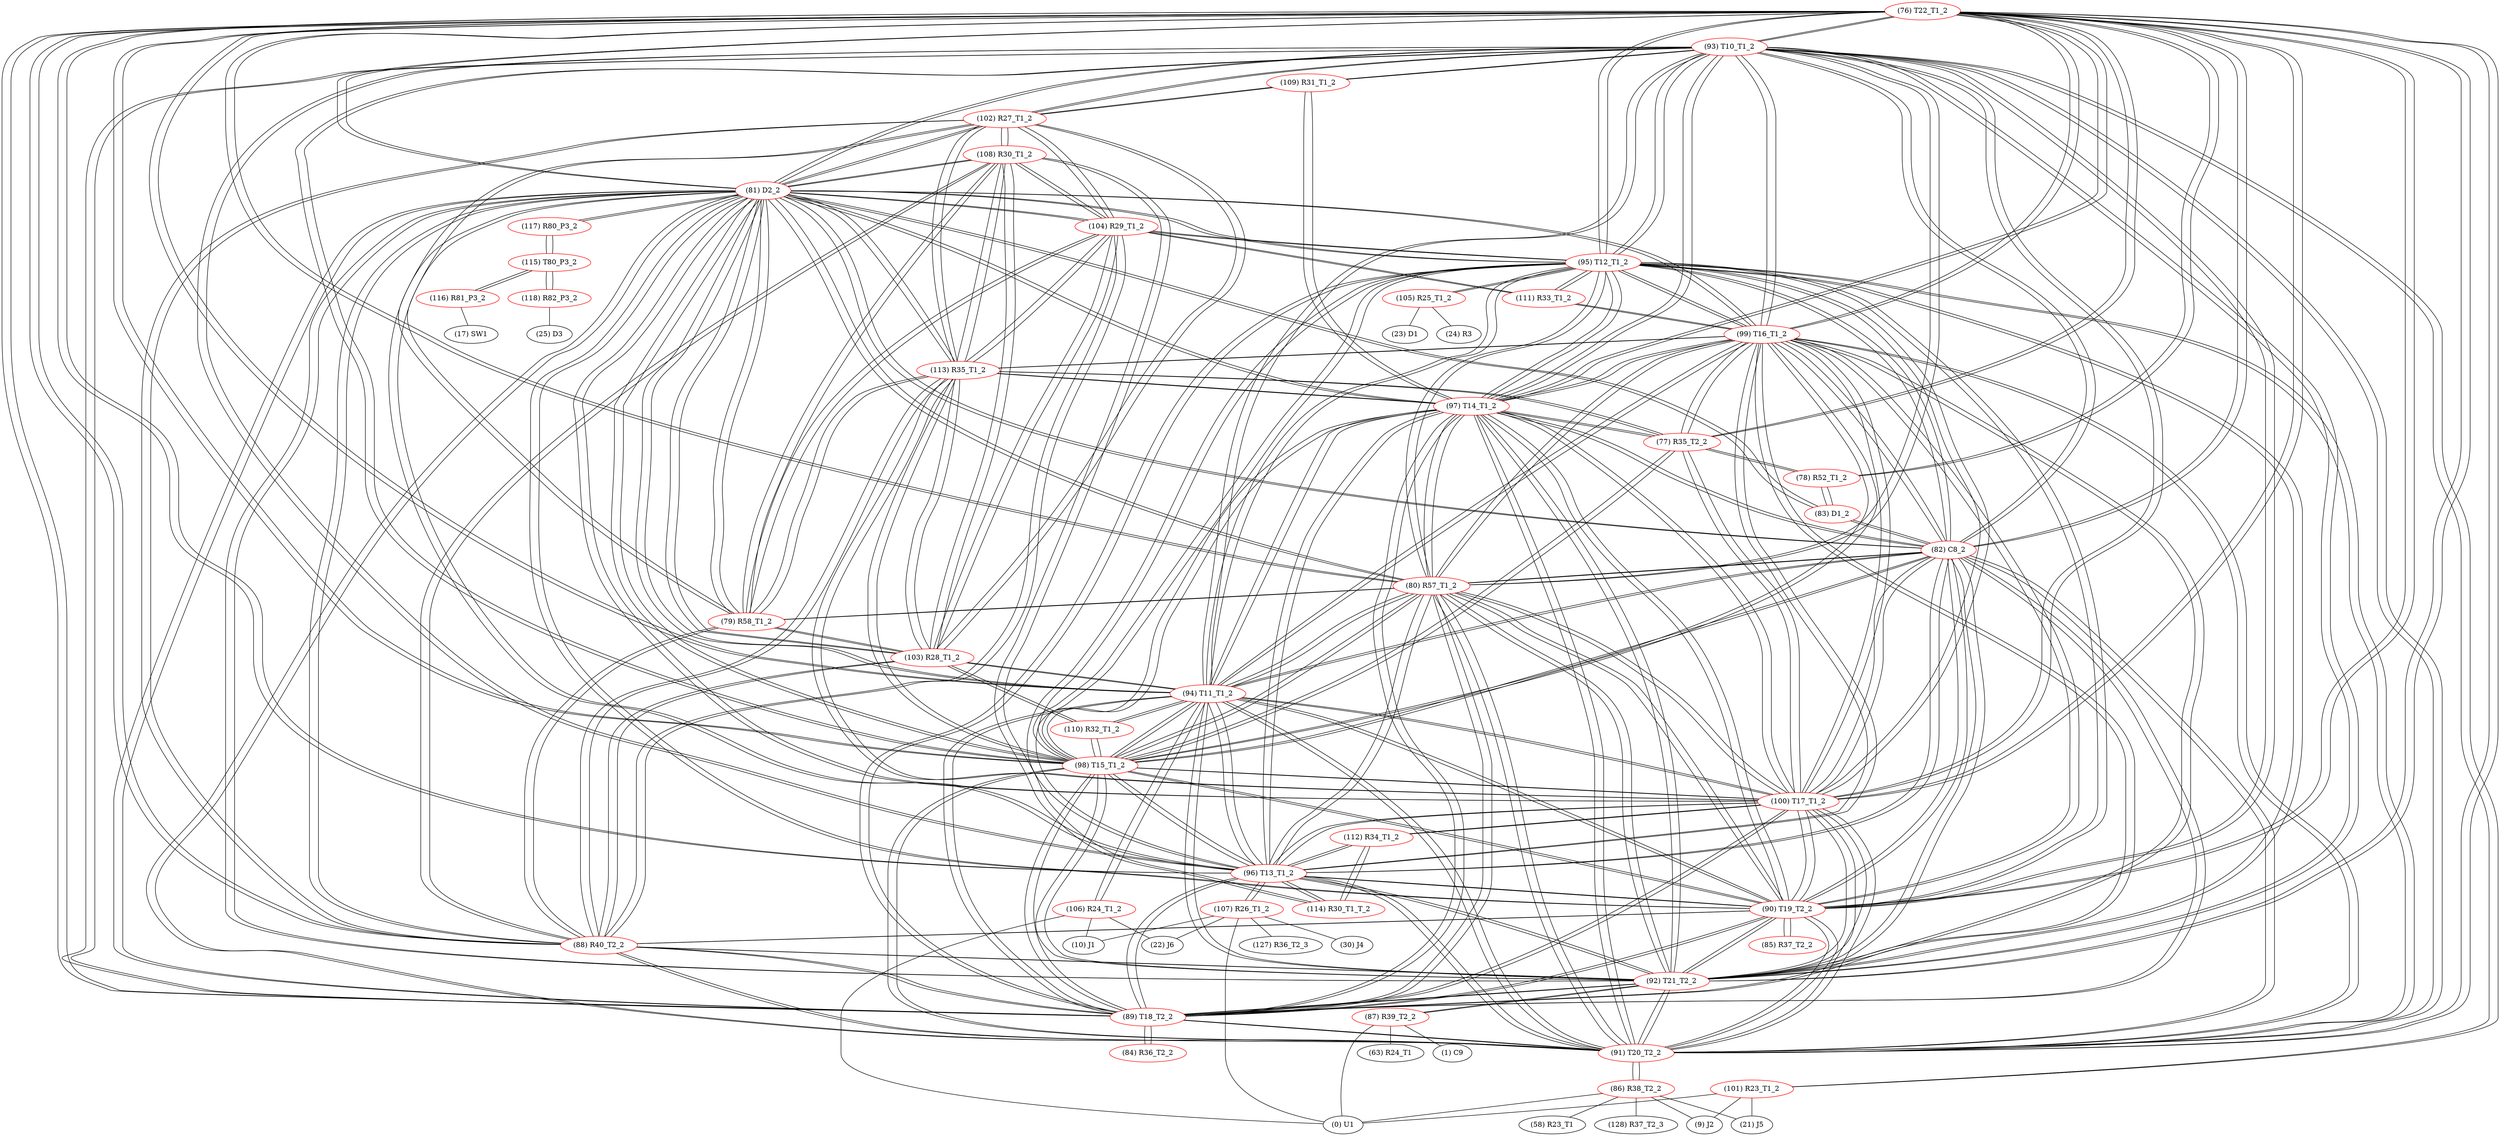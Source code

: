 graph {
	76 [label="(76) T22_T1_2" color=red]
	93 [label="(93) T10_T1_2"]
	94 [label="(94) T11_T1_2"]
	95 [label="(95) T12_T1_2"]
	96 [label="(96) T13_T1_2"]
	91 [label="(91) T20_T2_2"]
	97 [label="(97) T14_T1_2"]
	98 [label="(98) T15_T1_2"]
	89 [label="(89) T18_T2_2"]
	92 [label="(92) T21_T2_2"]
	90 [label="(90) T19_T2_2"]
	82 [label="(82) C8_2"]
	99 [label="(99) T16_T1_2"]
	100 [label="(100) T17_T1_2"]
	81 [label="(81) D2_2"]
	80 [label="(80) R57_T1_2"]
	77 [label="(77) R35_T2_2"]
	78 [label="(78) R52_T1_2"]
	88 [label="(88) R40_T2_2"]
	77 [label="(77) R35_T2_2" color=red]
	78 [label="(78) R52_T1_2"]
	76 [label="(76) T22_T1_2"]
	97 [label="(97) T14_T1_2"]
	98 [label="(98) T15_T1_2"]
	100 [label="(100) T17_T1_2"]
	99 [label="(99) T16_T1_2"]
	113 [label="(113) R35_T1_2"]
	78 [label="(78) R52_T1_2" color=red]
	83 [label="(83) D1_2"]
	77 [label="(77) R35_T2_2"]
	76 [label="(76) T22_T1_2"]
	79 [label="(79) R58_T1_2" color=red]
	81 [label="(81) D2_2"]
	88 [label="(88) R40_T2_2"]
	102 [label="(102) R27_T1_2"]
	103 [label="(103) R28_T1_2"]
	104 [label="(104) R29_T1_2"]
	108 [label="(108) R30_T1_2"]
	113 [label="(113) R35_T1_2"]
	80 [label="(80) R57_T1_2"]
	80 [label="(80) R57_T1_2" color=red]
	93 [label="(93) T10_T1_2"]
	94 [label="(94) T11_T1_2"]
	95 [label="(95) T12_T1_2"]
	96 [label="(96) T13_T1_2"]
	91 [label="(91) T20_T2_2"]
	97 [label="(97) T14_T1_2"]
	98 [label="(98) T15_T1_2"]
	89 [label="(89) T18_T2_2"]
	92 [label="(92) T21_T2_2"]
	90 [label="(90) T19_T2_2"]
	82 [label="(82) C8_2"]
	99 [label="(99) T16_T1_2"]
	100 [label="(100) T17_T1_2"]
	81 [label="(81) D2_2"]
	76 [label="(76) T22_T1_2"]
	79 [label="(79) R58_T1_2"]
	81 [label="(81) D2_2" color=red]
	79 [label="(79) R58_T1_2"]
	88 [label="(88) R40_T2_2"]
	102 [label="(102) R27_T1_2"]
	103 [label="(103) R28_T1_2"]
	104 [label="(104) R29_T1_2"]
	108 [label="(108) R30_T1_2"]
	113 [label="(113) R35_T1_2"]
	93 [label="(93) T10_T1_2"]
	94 [label="(94) T11_T1_2"]
	95 [label="(95) T12_T1_2"]
	96 [label="(96) T13_T1_2"]
	91 [label="(91) T20_T2_2"]
	97 [label="(97) T14_T1_2"]
	98 [label="(98) T15_T1_2"]
	89 [label="(89) T18_T2_2"]
	92 [label="(92) T21_T2_2"]
	90 [label="(90) T19_T2_2"]
	82 [label="(82) C8_2"]
	99 [label="(99) T16_T1_2"]
	100 [label="(100) T17_T1_2"]
	76 [label="(76) T22_T1_2"]
	80 [label="(80) R57_T1_2"]
	83 [label="(83) D1_2"]
	117 [label="(117) R80_P3_2"]
	82 [label="(82) C8_2" color=red]
	93 [label="(93) T10_T1_2"]
	94 [label="(94) T11_T1_2"]
	95 [label="(95) T12_T1_2"]
	96 [label="(96) T13_T1_2"]
	91 [label="(91) T20_T2_2"]
	97 [label="(97) T14_T1_2"]
	98 [label="(98) T15_T1_2"]
	89 [label="(89) T18_T2_2"]
	92 [label="(92) T21_T2_2"]
	90 [label="(90) T19_T2_2"]
	99 [label="(99) T16_T1_2"]
	100 [label="(100) T17_T1_2"]
	81 [label="(81) D2_2"]
	76 [label="(76) T22_T1_2"]
	80 [label="(80) R57_T1_2"]
	83 [label="(83) D1_2"]
	83 [label="(83) D1_2" color=red]
	81 [label="(81) D2_2"]
	82 [label="(82) C8_2"]
	78 [label="(78) R52_T1_2"]
	84 [label="(84) R36_T2_2" color=red]
	89 [label="(89) T18_T2_2"]
	85 [label="(85) R37_T2_2" color=red]
	90 [label="(90) T19_T2_2"]
	86 [label="(86) R38_T2_2" color=red]
	0 [label="(0) U1"]
	21 [label="(21) J5"]
	9 [label="(9) J2"]
	58 [label="(58) R23_T1"]
	128 [label="(128) R37_T2_3"]
	91 [label="(91) T20_T2_2"]
	87 [label="(87) R39_T2_2" color=red]
	1 [label="(1) C9"]
	0 [label="(0) U1"]
	63 [label="(63) R24_T1"]
	92 [label="(92) T21_T2_2"]
	88 [label="(88) R40_T2_2" color=red]
	81 [label="(81) D2_2"]
	79 [label="(79) R58_T1_2"]
	102 [label="(102) R27_T1_2"]
	103 [label="(103) R28_T1_2"]
	104 [label="(104) R29_T1_2"]
	108 [label="(108) R30_T1_2"]
	113 [label="(113) R35_T1_2"]
	91 [label="(91) T20_T2_2"]
	92 [label="(92) T21_T2_2"]
	90 [label="(90) T19_T2_2"]
	76 [label="(76) T22_T1_2"]
	89 [label="(89) T18_T2_2"]
	89 [label="(89) T18_T2_2" color=red]
	93 [label="(93) T10_T1_2"]
	94 [label="(94) T11_T1_2"]
	95 [label="(95) T12_T1_2"]
	96 [label="(96) T13_T1_2"]
	91 [label="(91) T20_T2_2"]
	97 [label="(97) T14_T1_2"]
	98 [label="(98) T15_T1_2"]
	92 [label="(92) T21_T2_2"]
	90 [label="(90) T19_T2_2"]
	82 [label="(82) C8_2"]
	99 [label="(99) T16_T1_2"]
	100 [label="(100) T17_T1_2"]
	81 [label="(81) D2_2"]
	76 [label="(76) T22_T1_2"]
	80 [label="(80) R57_T1_2"]
	88 [label="(88) R40_T2_2"]
	84 [label="(84) R36_T2_2"]
	90 [label="(90) T19_T2_2" color=red]
	93 [label="(93) T10_T1_2"]
	94 [label="(94) T11_T1_2"]
	95 [label="(95) T12_T1_2"]
	96 [label="(96) T13_T1_2"]
	91 [label="(91) T20_T2_2"]
	97 [label="(97) T14_T1_2"]
	98 [label="(98) T15_T1_2"]
	89 [label="(89) T18_T2_2"]
	92 [label="(92) T21_T2_2"]
	82 [label="(82) C8_2"]
	99 [label="(99) T16_T1_2"]
	100 [label="(100) T17_T1_2"]
	81 [label="(81) D2_2"]
	76 [label="(76) T22_T1_2"]
	80 [label="(80) R57_T1_2"]
	88 [label="(88) R40_T2_2"]
	85 [label="(85) R37_T2_2"]
	91 [label="(91) T20_T2_2" color=red]
	93 [label="(93) T10_T1_2"]
	94 [label="(94) T11_T1_2"]
	95 [label="(95) T12_T1_2"]
	96 [label="(96) T13_T1_2"]
	97 [label="(97) T14_T1_2"]
	98 [label="(98) T15_T1_2"]
	89 [label="(89) T18_T2_2"]
	92 [label="(92) T21_T2_2"]
	90 [label="(90) T19_T2_2"]
	82 [label="(82) C8_2"]
	99 [label="(99) T16_T1_2"]
	100 [label="(100) T17_T1_2"]
	81 [label="(81) D2_2"]
	76 [label="(76) T22_T1_2"]
	80 [label="(80) R57_T1_2"]
	88 [label="(88) R40_T2_2"]
	86 [label="(86) R38_T2_2"]
	92 [label="(92) T21_T2_2" color=red]
	93 [label="(93) T10_T1_2"]
	94 [label="(94) T11_T1_2"]
	95 [label="(95) T12_T1_2"]
	96 [label="(96) T13_T1_2"]
	91 [label="(91) T20_T2_2"]
	97 [label="(97) T14_T1_2"]
	98 [label="(98) T15_T1_2"]
	89 [label="(89) T18_T2_2"]
	90 [label="(90) T19_T2_2"]
	82 [label="(82) C8_2"]
	99 [label="(99) T16_T1_2"]
	100 [label="(100) T17_T1_2"]
	81 [label="(81) D2_2"]
	76 [label="(76) T22_T1_2"]
	80 [label="(80) R57_T1_2"]
	88 [label="(88) R40_T2_2"]
	87 [label="(87) R39_T2_2"]
	93 [label="(93) T10_T1_2" color=red]
	94 [label="(94) T11_T1_2"]
	95 [label="(95) T12_T1_2"]
	96 [label="(96) T13_T1_2"]
	91 [label="(91) T20_T2_2"]
	97 [label="(97) T14_T1_2"]
	98 [label="(98) T15_T1_2"]
	89 [label="(89) T18_T2_2"]
	92 [label="(92) T21_T2_2"]
	90 [label="(90) T19_T2_2"]
	82 [label="(82) C8_2"]
	99 [label="(99) T16_T1_2"]
	100 [label="(100) T17_T1_2"]
	81 [label="(81) D2_2"]
	76 [label="(76) T22_T1_2"]
	80 [label="(80) R57_T1_2"]
	101 [label="(101) R23_T1_2"]
	109 [label="(109) R31_T1_2"]
	102 [label="(102) R27_T1_2"]
	94 [label="(94) T11_T1_2" color=red]
	93 [label="(93) T10_T1_2"]
	95 [label="(95) T12_T1_2"]
	96 [label="(96) T13_T1_2"]
	91 [label="(91) T20_T2_2"]
	97 [label="(97) T14_T1_2"]
	98 [label="(98) T15_T1_2"]
	89 [label="(89) T18_T2_2"]
	92 [label="(92) T21_T2_2"]
	90 [label="(90) T19_T2_2"]
	82 [label="(82) C8_2"]
	99 [label="(99) T16_T1_2"]
	100 [label="(100) T17_T1_2"]
	81 [label="(81) D2_2"]
	76 [label="(76) T22_T1_2"]
	80 [label="(80) R57_T1_2"]
	106 [label="(106) R24_T1_2"]
	110 [label="(110) R32_T1_2"]
	103 [label="(103) R28_T1_2"]
	95 [label="(95) T12_T1_2" color=red]
	93 [label="(93) T10_T1_2"]
	94 [label="(94) T11_T1_2"]
	96 [label="(96) T13_T1_2"]
	91 [label="(91) T20_T2_2"]
	97 [label="(97) T14_T1_2"]
	98 [label="(98) T15_T1_2"]
	89 [label="(89) T18_T2_2"]
	92 [label="(92) T21_T2_2"]
	90 [label="(90) T19_T2_2"]
	82 [label="(82) C8_2"]
	99 [label="(99) T16_T1_2"]
	100 [label="(100) T17_T1_2"]
	81 [label="(81) D2_2"]
	76 [label="(76) T22_T1_2"]
	80 [label="(80) R57_T1_2"]
	111 [label="(111) R33_T1_2"]
	104 [label="(104) R29_T1_2"]
	105 [label="(105) R25_T1_2"]
	96 [label="(96) T13_T1_2" color=red]
	93 [label="(93) T10_T1_2"]
	94 [label="(94) T11_T1_2"]
	95 [label="(95) T12_T1_2"]
	91 [label="(91) T20_T2_2"]
	97 [label="(97) T14_T1_2"]
	98 [label="(98) T15_T1_2"]
	89 [label="(89) T18_T2_2"]
	92 [label="(92) T21_T2_2"]
	90 [label="(90) T19_T2_2"]
	82 [label="(82) C8_2"]
	99 [label="(99) T16_T1_2"]
	100 [label="(100) T17_T1_2"]
	81 [label="(81) D2_2"]
	76 [label="(76) T22_T1_2"]
	80 [label="(80) R57_T1_2"]
	112 [label="(112) R34_T1_2"]
	114 [label="(114) R30_T1_T_2"]
	107 [label="(107) R26_T1_2"]
	97 [label="(97) T14_T1_2" color=red]
	93 [label="(93) T10_T1_2"]
	94 [label="(94) T11_T1_2"]
	95 [label="(95) T12_T1_2"]
	96 [label="(96) T13_T1_2"]
	91 [label="(91) T20_T2_2"]
	98 [label="(98) T15_T1_2"]
	89 [label="(89) T18_T2_2"]
	92 [label="(92) T21_T2_2"]
	90 [label="(90) T19_T2_2"]
	82 [label="(82) C8_2"]
	99 [label="(99) T16_T1_2"]
	100 [label="(100) T17_T1_2"]
	81 [label="(81) D2_2"]
	76 [label="(76) T22_T1_2"]
	80 [label="(80) R57_T1_2"]
	113 [label="(113) R35_T1_2"]
	77 [label="(77) R35_T2_2"]
	109 [label="(109) R31_T1_2"]
	98 [label="(98) T15_T1_2" color=red]
	93 [label="(93) T10_T1_2"]
	94 [label="(94) T11_T1_2"]
	95 [label="(95) T12_T1_2"]
	96 [label="(96) T13_T1_2"]
	91 [label="(91) T20_T2_2"]
	97 [label="(97) T14_T1_2"]
	89 [label="(89) T18_T2_2"]
	92 [label="(92) T21_T2_2"]
	90 [label="(90) T19_T2_2"]
	82 [label="(82) C8_2"]
	99 [label="(99) T16_T1_2"]
	100 [label="(100) T17_T1_2"]
	81 [label="(81) D2_2"]
	76 [label="(76) T22_T1_2"]
	80 [label="(80) R57_T1_2"]
	113 [label="(113) R35_T1_2"]
	77 [label="(77) R35_T2_2"]
	110 [label="(110) R32_T1_2"]
	99 [label="(99) T16_T1_2" color=red]
	93 [label="(93) T10_T1_2"]
	94 [label="(94) T11_T1_2"]
	95 [label="(95) T12_T1_2"]
	96 [label="(96) T13_T1_2"]
	91 [label="(91) T20_T2_2"]
	97 [label="(97) T14_T1_2"]
	98 [label="(98) T15_T1_2"]
	89 [label="(89) T18_T2_2"]
	92 [label="(92) T21_T2_2"]
	90 [label="(90) T19_T2_2"]
	82 [label="(82) C8_2"]
	100 [label="(100) T17_T1_2"]
	81 [label="(81) D2_2"]
	76 [label="(76) T22_T1_2"]
	80 [label="(80) R57_T1_2"]
	113 [label="(113) R35_T1_2"]
	77 [label="(77) R35_T2_2"]
	111 [label="(111) R33_T1_2"]
	100 [label="(100) T17_T1_2" color=red]
	93 [label="(93) T10_T1_2"]
	94 [label="(94) T11_T1_2"]
	95 [label="(95) T12_T1_2"]
	96 [label="(96) T13_T1_2"]
	91 [label="(91) T20_T2_2"]
	97 [label="(97) T14_T1_2"]
	98 [label="(98) T15_T1_2"]
	89 [label="(89) T18_T2_2"]
	92 [label="(92) T21_T2_2"]
	90 [label="(90) T19_T2_2"]
	82 [label="(82) C8_2"]
	99 [label="(99) T16_T1_2"]
	81 [label="(81) D2_2"]
	76 [label="(76) T22_T1_2"]
	80 [label="(80) R57_T1_2"]
	113 [label="(113) R35_T1_2"]
	77 [label="(77) R35_T2_2"]
	112 [label="(112) R34_T1_2"]
	101 [label="(101) R23_T1_2" color=red]
	21 [label="(21) J5"]
	0 [label="(0) U1"]
	9 [label="(9) J2"]
	93 [label="(93) T10_T1_2"]
	102 [label="(102) R27_T1_2" color=red]
	81 [label="(81) D2_2"]
	79 [label="(79) R58_T1_2"]
	88 [label="(88) R40_T2_2"]
	103 [label="(103) R28_T1_2"]
	104 [label="(104) R29_T1_2"]
	108 [label="(108) R30_T1_2"]
	113 [label="(113) R35_T1_2"]
	109 [label="(109) R31_T1_2"]
	93 [label="(93) T10_T1_2"]
	103 [label="(103) R28_T1_2" color=red]
	81 [label="(81) D2_2"]
	79 [label="(79) R58_T1_2"]
	88 [label="(88) R40_T2_2"]
	102 [label="(102) R27_T1_2"]
	104 [label="(104) R29_T1_2"]
	108 [label="(108) R30_T1_2"]
	113 [label="(113) R35_T1_2"]
	110 [label="(110) R32_T1_2"]
	94 [label="(94) T11_T1_2"]
	104 [label="(104) R29_T1_2" color=red]
	81 [label="(81) D2_2"]
	79 [label="(79) R58_T1_2"]
	88 [label="(88) R40_T2_2"]
	102 [label="(102) R27_T1_2"]
	103 [label="(103) R28_T1_2"]
	108 [label="(108) R30_T1_2"]
	113 [label="(113) R35_T1_2"]
	111 [label="(111) R33_T1_2"]
	95 [label="(95) T12_T1_2"]
	105 [label="(105) R25_T1_2" color=red]
	23 [label="(23) D1"]
	24 [label="(24) R3"]
	95 [label="(95) T12_T1_2"]
	106 [label="(106) R24_T1_2" color=red]
	10 [label="(10) J1"]
	0 [label="(0) U1"]
	22 [label="(22) J6"]
	94 [label="(94) T11_T1_2"]
	107 [label="(107) R26_T1_2" color=red]
	22 [label="(22) J6"]
	30 [label="(30) J4"]
	10 [label="(10) J1"]
	0 [label="(0) U1"]
	127 [label="(127) R36_T2_3"]
	96 [label="(96) T13_T1_2"]
	108 [label="(108) R30_T1_2" color=red]
	81 [label="(81) D2_2"]
	79 [label="(79) R58_T1_2"]
	88 [label="(88) R40_T2_2"]
	102 [label="(102) R27_T1_2"]
	103 [label="(103) R28_T1_2"]
	104 [label="(104) R29_T1_2"]
	113 [label="(113) R35_T1_2"]
	114 [label="(114) R30_T1_T_2"]
	109 [label="(109) R31_T1_2" color=red]
	102 [label="(102) R27_T1_2"]
	93 [label="(93) T10_T1_2"]
	97 [label="(97) T14_T1_2"]
	110 [label="(110) R32_T1_2" color=red]
	98 [label="(98) T15_T1_2"]
	94 [label="(94) T11_T1_2"]
	103 [label="(103) R28_T1_2"]
	111 [label="(111) R33_T1_2" color=red]
	99 [label="(99) T16_T1_2"]
	104 [label="(104) R29_T1_2"]
	95 [label="(95) T12_T1_2"]
	112 [label="(112) R34_T1_2" color=red]
	100 [label="(100) T17_T1_2"]
	96 [label="(96) T13_T1_2"]
	114 [label="(114) R30_T1_T_2"]
	113 [label="(113) R35_T1_2" color=red]
	81 [label="(81) D2_2"]
	79 [label="(79) R58_T1_2"]
	88 [label="(88) R40_T2_2"]
	102 [label="(102) R27_T1_2"]
	103 [label="(103) R28_T1_2"]
	104 [label="(104) R29_T1_2"]
	108 [label="(108) R30_T1_2"]
	97 [label="(97) T14_T1_2"]
	98 [label="(98) T15_T1_2"]
	100 [label="(100) T17_T1_2"]
	99 [label="(99) T16_T1_2"]
	77 [label="(77) R35_T2_2"]
	114 [label="(114) R30_T1_T_2" color=red]
	96 [label="(96) T13_T1_2"]
	112 [label="(112) R34_T1_2"]
	108 [label="(108) R30_T1_2"]
	115 [label="(115) T80_P3_2" color=red]
	116 [label="(116) R81_P3_2"]
	118 [label="(118) R82_P3_2"]
	117 [label="(117) R80_P3_2"]
	116 [label="(116) R81_P3_2" color=red]
	115 [label="(115) T80_P3_2"]
	17 [label="(17) SW1"]
	117 [label="(117) R80_P3_2" color=red]
	81 [label="(81) D2_2"]
	115 [label="(115) T80_P3_2"]
	118 [label="(118) R82_P3_2" color=red]
	25 [label="(25) D3"]
	115 [label="(115) T80_P3_2"]
	76 -- 93
	76 -- 94
	76 -- 95
	76 -- 96
	76 -- 91
	76 -- 97
	76 -- 98
	76 -- 89
	76 -- 92
	76 -- 90
	76 -- 82
	76 -- 99
	76 -- 100
	76 -- 81
	76 -- 80
	76 -- 77
	76 -- 78
	76 -- 88
	77 -- 78
	77 -- 76
	77 -- 97
	77 -- 98
	77 -- 100
	77 -- 99
	77 -- 113
	78 -- 83
	78 -- 77
	78 -- 76
	79 -- 81
	79 -- 88
	79 -- 102
	79 -- 103
	79 -- 104
	79 -- 108
	79 -- 113
	79 -- 80
	80 -- 93
	80 -- 94
	80 -- 95
	80 -- 96
	80 -- 91
	80 -- 97
	80 -- 98
	80 -- 89
	80 -- 92
	80 -- 90
	80 -- 82
	80 -- 99
	80 -- 100
	80 -- 81
	80 -- 76
	80 -- 79
	81 -- 79
	81 -- 88
	81 -- 102
	81 -- 103
	81 -- 104
	81 -- 108
	81 -- 113
	81 -- 93
	81 -- 94
	81 -- 95
	81 -- 96
	81 -- 91
	81 -- 97
	81 -- 98
	81 -- 89
	81 -- 92
	81 -- 90
	81 -- 82
	81 -- 99
	81 -- 100
	81 -- 76
	81 -- 80
	81 -- 83
	81 -- 117
	82 -- 93
	82 -- 94
	82 -- 95
	82 -- 96
	82 -- 91
	82 -- 97
	82 -- 98
	82 -- 89
	82 -- 92
	82 -- 90
	82 -- 99
	82 -- 100
	82 -- 81
	82 -- 76
	82 -- 80
	82 -- 83
	83 -- 81
	83 -- 82
	83 -- 78
	84 -- 89
	85 -- 90
	86 -- 0
	86 -- 21
	86 -- 9
	86 -- 58
	86 -- 128
	86 -- 91
	87 -- 1
	87 -- 0
	87 -- 63
	87 -- 92
	88 -- 81
	88 -- 79
	88 -- 102
	88 -- 103
	88 -- 104
	88 -- 108
	88 -- 113
	88 -- 91
	88 -- 92
	88 -- 90
	88 -- 76
	88 -- 89
	89 -- 93
	89 -- 94
	89 -- 95
	89 -- 96
	89 -- 91
	89 -- 97
	89 -- 98
	89 -- 92
	89 -- 90
	89 -- 82
	89 -- 99
	89 -- 100
	89 -- 81
	89 -- 76
	89 -- 80
	89 -- 88
	89 -- 84
	90 -- 93
	90 -- 94
	90 -- 95
	90 -- 96
	90 -- 91
	90 -- 97
	90 -- 98
	90 -- 89
	90 -- 92
	90 -- 82
	90 -- 99
	90 -- 100
	90 -- 81
	90 -- 76
	90 -- 80
	90 -- 88
	90 -- 85
	91 -- 93
	91 -- 94
	91 -- 95
	91 -- 96
	91 -- 97
	91 -- 98
	91 -- 89
	91 -- 92
	91 -- 90
	91 -- 82
	91 -- 99
	91 -- 100
	91 -- 81
	91 -- 76
	91 -- 80
	91 -- 88
	91 -- 86
	92 -- 93
	92 -- 94
	92 -- 95
	92 -- 96
	92 -- 91
	92 -- 97
	92 -- 98
	92 -- 89
	92 -- 90
	92 -- 82
	92 -- 99
	92 -- 100
	92 -- 81
	92 -- 76
	92 -- 80
	92 -- 88
	92 -- 87
	93 -- 94
	93 -- 95
	93 -- 96
	93 -- 91
	93 -- 97
	93 -- 98
	93 -- 89
	93 -- 92
	93 -- 90
	93 -- 82
	93 -- 99
	93 -- 100
	93 -- 81
	93 -- 76
	93 -- 80
	93 -- 101
	93 -- 109
	93 -- 102
	94 -- 93
	94 -- 95
	94 -- 96
	94 -- 91
	94 -- 97
	94 -- 98
	94 -- 89
	94 -- 92
	94 -- 90
	94 -- 82
	94 -- 99
	94 -- 100
	94 -- 81
	94 -- 76
	94 -- 80
	94 -- 106
	94 -- 110
	94 -- 103
	95 -- 93
	95 -- 94
	95 -- 96
	95 -- 91
	95 -- 97
	95 -- 98
	95 -- 89
	95 -- 92
	95 -- 90
	95 -- 82
	95 -- 99
	95 -- 100
	95 -- 81
	95 -- 76
	95 -- 80
	95 -- 111
	95 -- 104
	95 -- 105
	96 -- 93
	96 -- 94
	96 -- 95
	96 -- 91
	96 -- 97
	96 -- 98
	96 -- 89
	96 -- 92
	96 -- 90
	96 -- 82
	96 -- 99
	96 -- 100
	96 -- 81
	96 -- 76
	96 -- 80
	96 -- 112
	96 -- 114
	96 -- 107
	97 -- 93
	97 -- 94
	97 -- 95
	97 -- 96
	97 -- 91
	97 -- 98
	97 -- 89
	97 -- 92
	97 -- 90
	97 -- 82
	97 -- 99
	97 -- 100
	97 -- 81
	97 -- 76
	97 -- 80
	97 -- 113
	97 -- 77
	97 -- 109
	98 -- 93
	98 -- 94
	98 -- 95
	98 -- 96
	98 -- 91
	98 -- 97
	98 -- 89
	98 -- 92
	98 -- 90
	98 -- 82
	98 -- 99
	98 -- 100
	98 -- 81
	98 -- 76
	98 -- 80
	98 -- 113
	98 -- 77
	98 -- 110
	99 -- 93
	99 -- 94
	99 -- 95
	99 -- 96
	99 -- 91
	99 -- 97
	99 -- 98
	99 -- 89
	99 -- 92
	99 -- 90
	99 -- 82
	99 -- 100
	99 -- 81
	99 -- 76
	99 -- 80
	99 -- 113
	99 -- 77
	99 -- 111
	100 -- 93
	100 -- 94
	100 -- 95
	100 -- 96
	100 -- 91
	100 -- 97
	100 -- 98
	100 -- 89
	100 -- 92
	100 -- 90
	100 -- 82
	100 -- 99
	100 -- 81
	100 -- 76
	100 -- 80
	100 -- 113
	100 -- 77
	100 -- 112
	101 -- 21
	101 -- 0
	101 -- 9
	101 -- 93
	102 -- 81
	102 -- 79
	102 -- 88
	102 -- 103
	102 -- 104
	102 -- 108
	102 -- 113
	102 -- 109
	102 -- 93
	103 -- 81
	103 -- 79
	103 -- 88
	103 -- 102
	103 -- 104
	103 -- 108
	103 -- 113
	103 -- 110
	103 -- 94
	104 -- 81
	104 -- 79
	104 -- 88
	104 -- 102
	104 -- 103
	104 -- 108
	104 -- 113
	104 -- 111
	104 -- 95
	105 -- 23
	105 -- 24
	105 -- 95
	106 -- 10
	106 -- 0
	106 -- 22
	106 -- 94
	107 -- 22
	107 -- 30
	107 -- 10
	107 -- 0
	107 -- 127
	107 -- 96
	108 -- 81
	108 -- 79
	108 -- 88
	108 -- 102
	108 -- 103
	108 -- 104
	108 -- 113
	108 -- 114
	109 -- 102
	109 -- 93
	109 -- 97
	110 -- 98
	110 -- 94
	110 -- 103
	111 -- 99
	111 -- 104
	111 -- 95
	112 -- 100
	112 -- 96
	112 -- 114
	113 -- 81
	113 -- 79
	113 -- 88
	113 -- 102
	113 -- 103
	113 -- 104
	113 -- 108
	113 -- 97
	113 -- 98
	113 -- 100
	113 -- 99
	113 -- 77
	114 -- 96
	114 -- 112
	114 -- 108
	115 -- 116
	115 -- 118
	115 -- 117
	116 -- 115
	116 -- 17
	117 -- 81
	117 -- 115
	118 -- 25
	118 -- 115
}